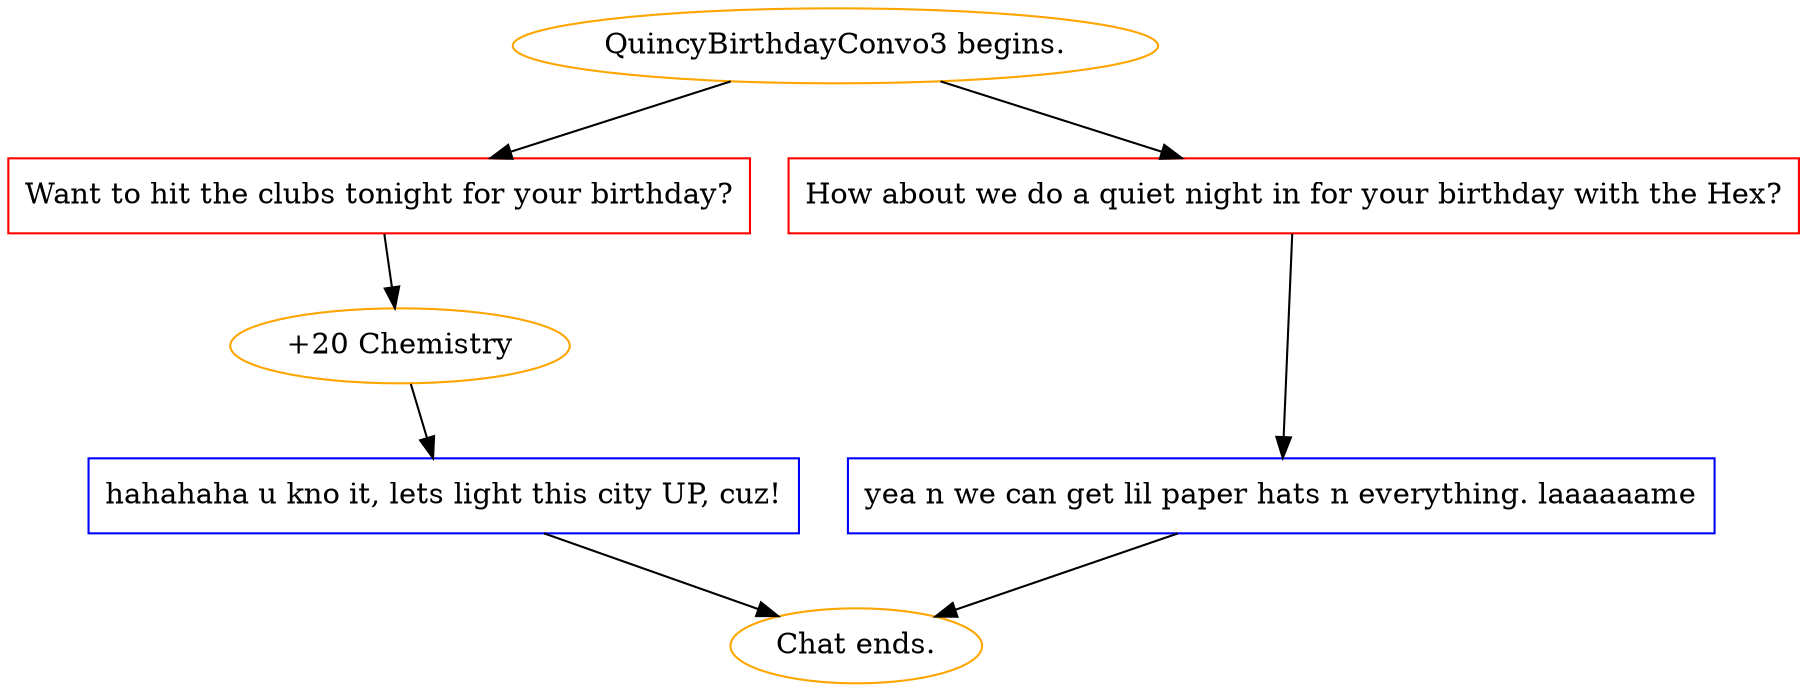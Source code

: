 digraph {
	"QuincyBirthdayConvo3 begins." [color=orange];
		"QuincyBirthdayConvo3 begins." -> j4253617012;
		"QuincyBirthdayConvo3 begins." -> j2400784469;
	j4253617012 [label="Want to hit the clubs tonight for your birthday?",shape=box,color=red];
		j4253617012 -> j2086905632;
	j2400784469 [label="How about we do a quiet night in for your birthday with the Hex?",shape=box,color=red];
		j2400784469 -> j2256884157;
	j2086905632 [label="+20 Chemistry",color=orange];
		j2086905632 -> j2217150633;
	j2256884157 [label="yea n we can get lil paper hats n everything. laaaaaame",shape=box,color=blue];
		j2256884157 -> "Chat ends.";
	j2217150633 [label="hahahaha u kno it, lets light this city UP, cuz!",shape=box,color=blue];
		j2217150633 -> "Chat ends.";
	"Chat ends." [color=orange];
}